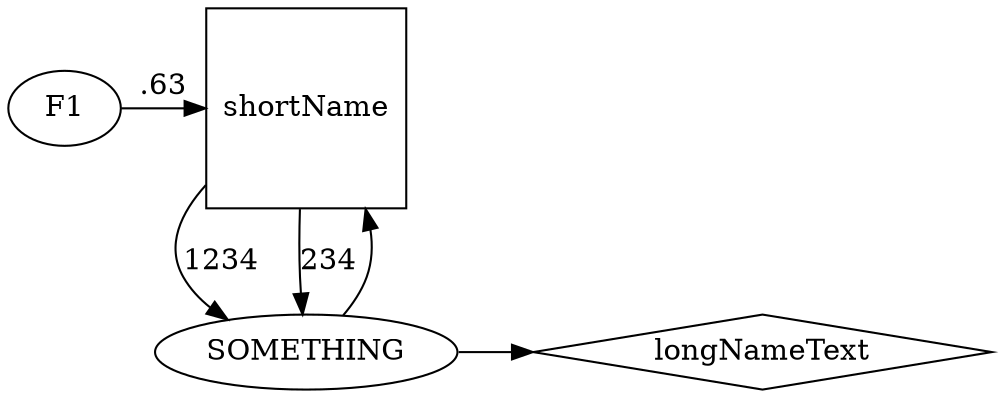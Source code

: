 digraph G {
    // splines="FALSE";

    /* Entities */
    shortName [label="shortName", shape="square"]
    longName [label="longNameText", shape="diamond"]
    
    /* Relationships */
    F1 -> shortName[label=".63"]
    SOMETHING -> longName
    SOMETHING -> shortName
    shortName -> SOMETHING[label="1234"]
    shortName -> SOMETHING[label="234"]

    /* Ranks */
    { rank=same; shortName; F1;};
    { rank=same; longName; SOMETHING;};
}